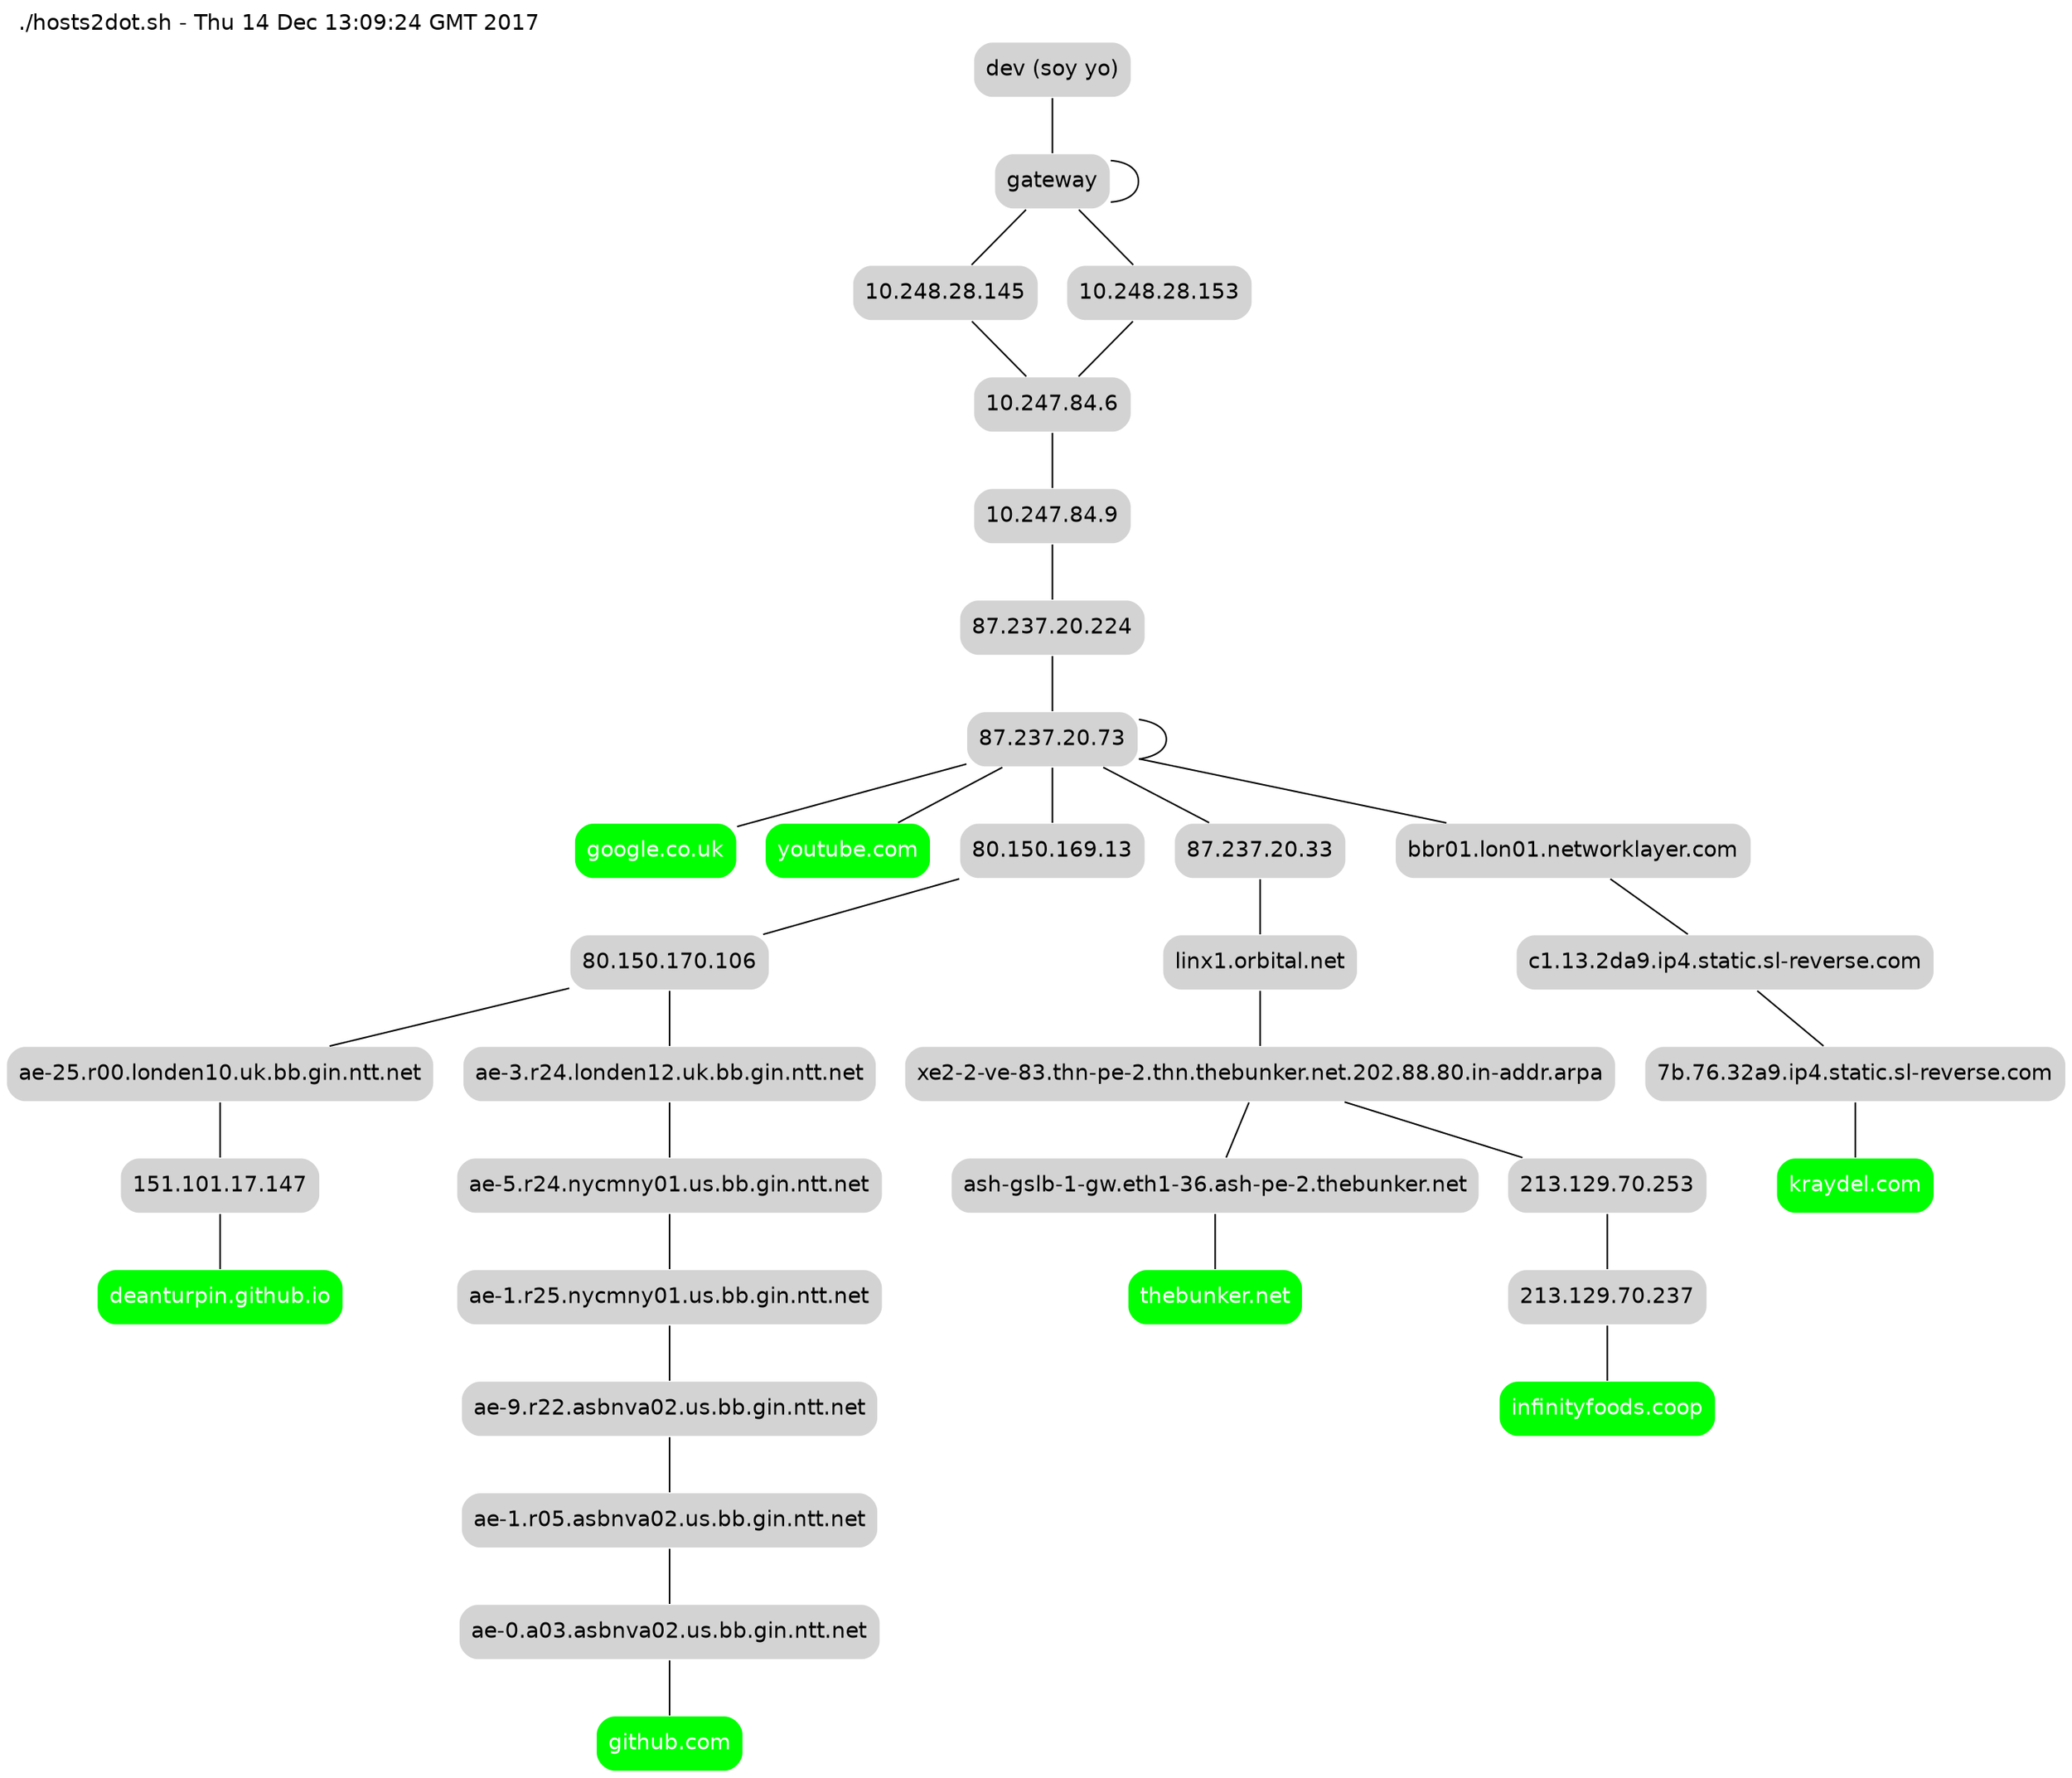 strict graph {
fontname=helvetica
node [shape=rect style="filled,rounded" color=white fillcolor=lightgrey fontname=helvetica]
soy_yo [label="dev (soy yo)"]
graph [label="./hosts2dot.sh - Thu 14 Dec 13:09:24 GMT 2017" labelloc=top labeljust=left]
"google.co.uk" [fillcolor=green fontcolor=white]
soy_yo--"gateway"--"gateway"--"10.248.28.145"--"10.247.84.6"--"10.247.84.9"--"87.237.20.224"--"87.237.20.73"--"google.co.uk"
"youtube.com" [fillcolor=green fontcolor=white]
soy_yo--"gateway"--"gateway"--"10.248.28.153"--"10.247.84.6"--"10.247.84.9"--"87.237.20.224"--"87.237.20.73"--"youtube.com"
"deanturpin.github.io" [fillcolor=green fontcolor=white]
soy_yo--"gateway"--"gateway"--"10.248.28.153"--"10.247.84.6"--"10.247.84.9"--"87.237.20.224"--"87.237.20.73"--"80.150.169.13"--"80.150.170.106"--"ae-25.r00.londen10.uk.bb.gin.ntt.net"--"151.101.17.147"--"deanturpin.github.io"
"github.com" [fillcolor=green fontcolor=white]
soy_yo--"gateway"--"gateway"--"10.248.28.145"--"10.247.84.6"--"10.247.84.9"--"87.237.20.224"--"87.237.20.73"--"80.150.169.13"--"80.150.170.106"--"ae-3.r24.londen12.uk.bb.gin.ntt.net"--"ae-5.r24.nycmny01.us.bb.gin.ntt.net"--"ae-1.r25.nycmny01.us.bb.gin.ntt.net"--"ae-9.r22.asbnva02.us.bb.gin.ntt.net"--"ae-1.r05.asbnva02.us.bb.gin.ntt.net"--"ae-0.a03.asbnva02.us.bb.gin.ntt.net"--"github.com"
"thebunker.net" [fillcolor=green fontcolor=white]
soy_yo--"gateway"--"gateway"--"10.248.28.145"--"10.247.84.6"--"10.247.84.9"--"87.237.20.224"--"87.237.20.73"--"87.237.20.33"--"linx1.orbital.net"--"xe2-2-ve-83.thn-pe-2.thn.thebunker.net.202.88.80.in-addr.arpa"--"ash-gslb-1-gw.eth1-36.ash-pe-2.thebunker.net"--"thebunker.net"
"infinityfoods.coop" [fillcolor=green fontcolor=white]
soy_yo--"gateway"--"gateway"--"10.248.28.145"--"10.247.84.6"--"10.247.84.9"--"87.237.20.224"--"87.237.20.73"--"87.237.20.73"--"87.237.20.33"--"linx1.orbital.net"--"xe2-2-ve-83.thn-pe-2.thn.thebunker.net.202.88.80.in-addr.arpa"--"213.129.70.253"--"213.129.70.237"--"infinityfoods.coop"
"kraydel.com" [fillcolor=green fontcolor=white]
soy_yo--"gateway"--"gateway"--"10.248.28.153"--"10.247.84.6"--"10.247.84.9"--"87.237.20.224"--"87.237.20.73"--"bbr01.lon01.networklayer.com"--"c1.13.2da9.ip4.static.sl-reverse.com"--"7b.76.32a9.ip4.static.sl-reverse.com"--"kraydel.com"
}
